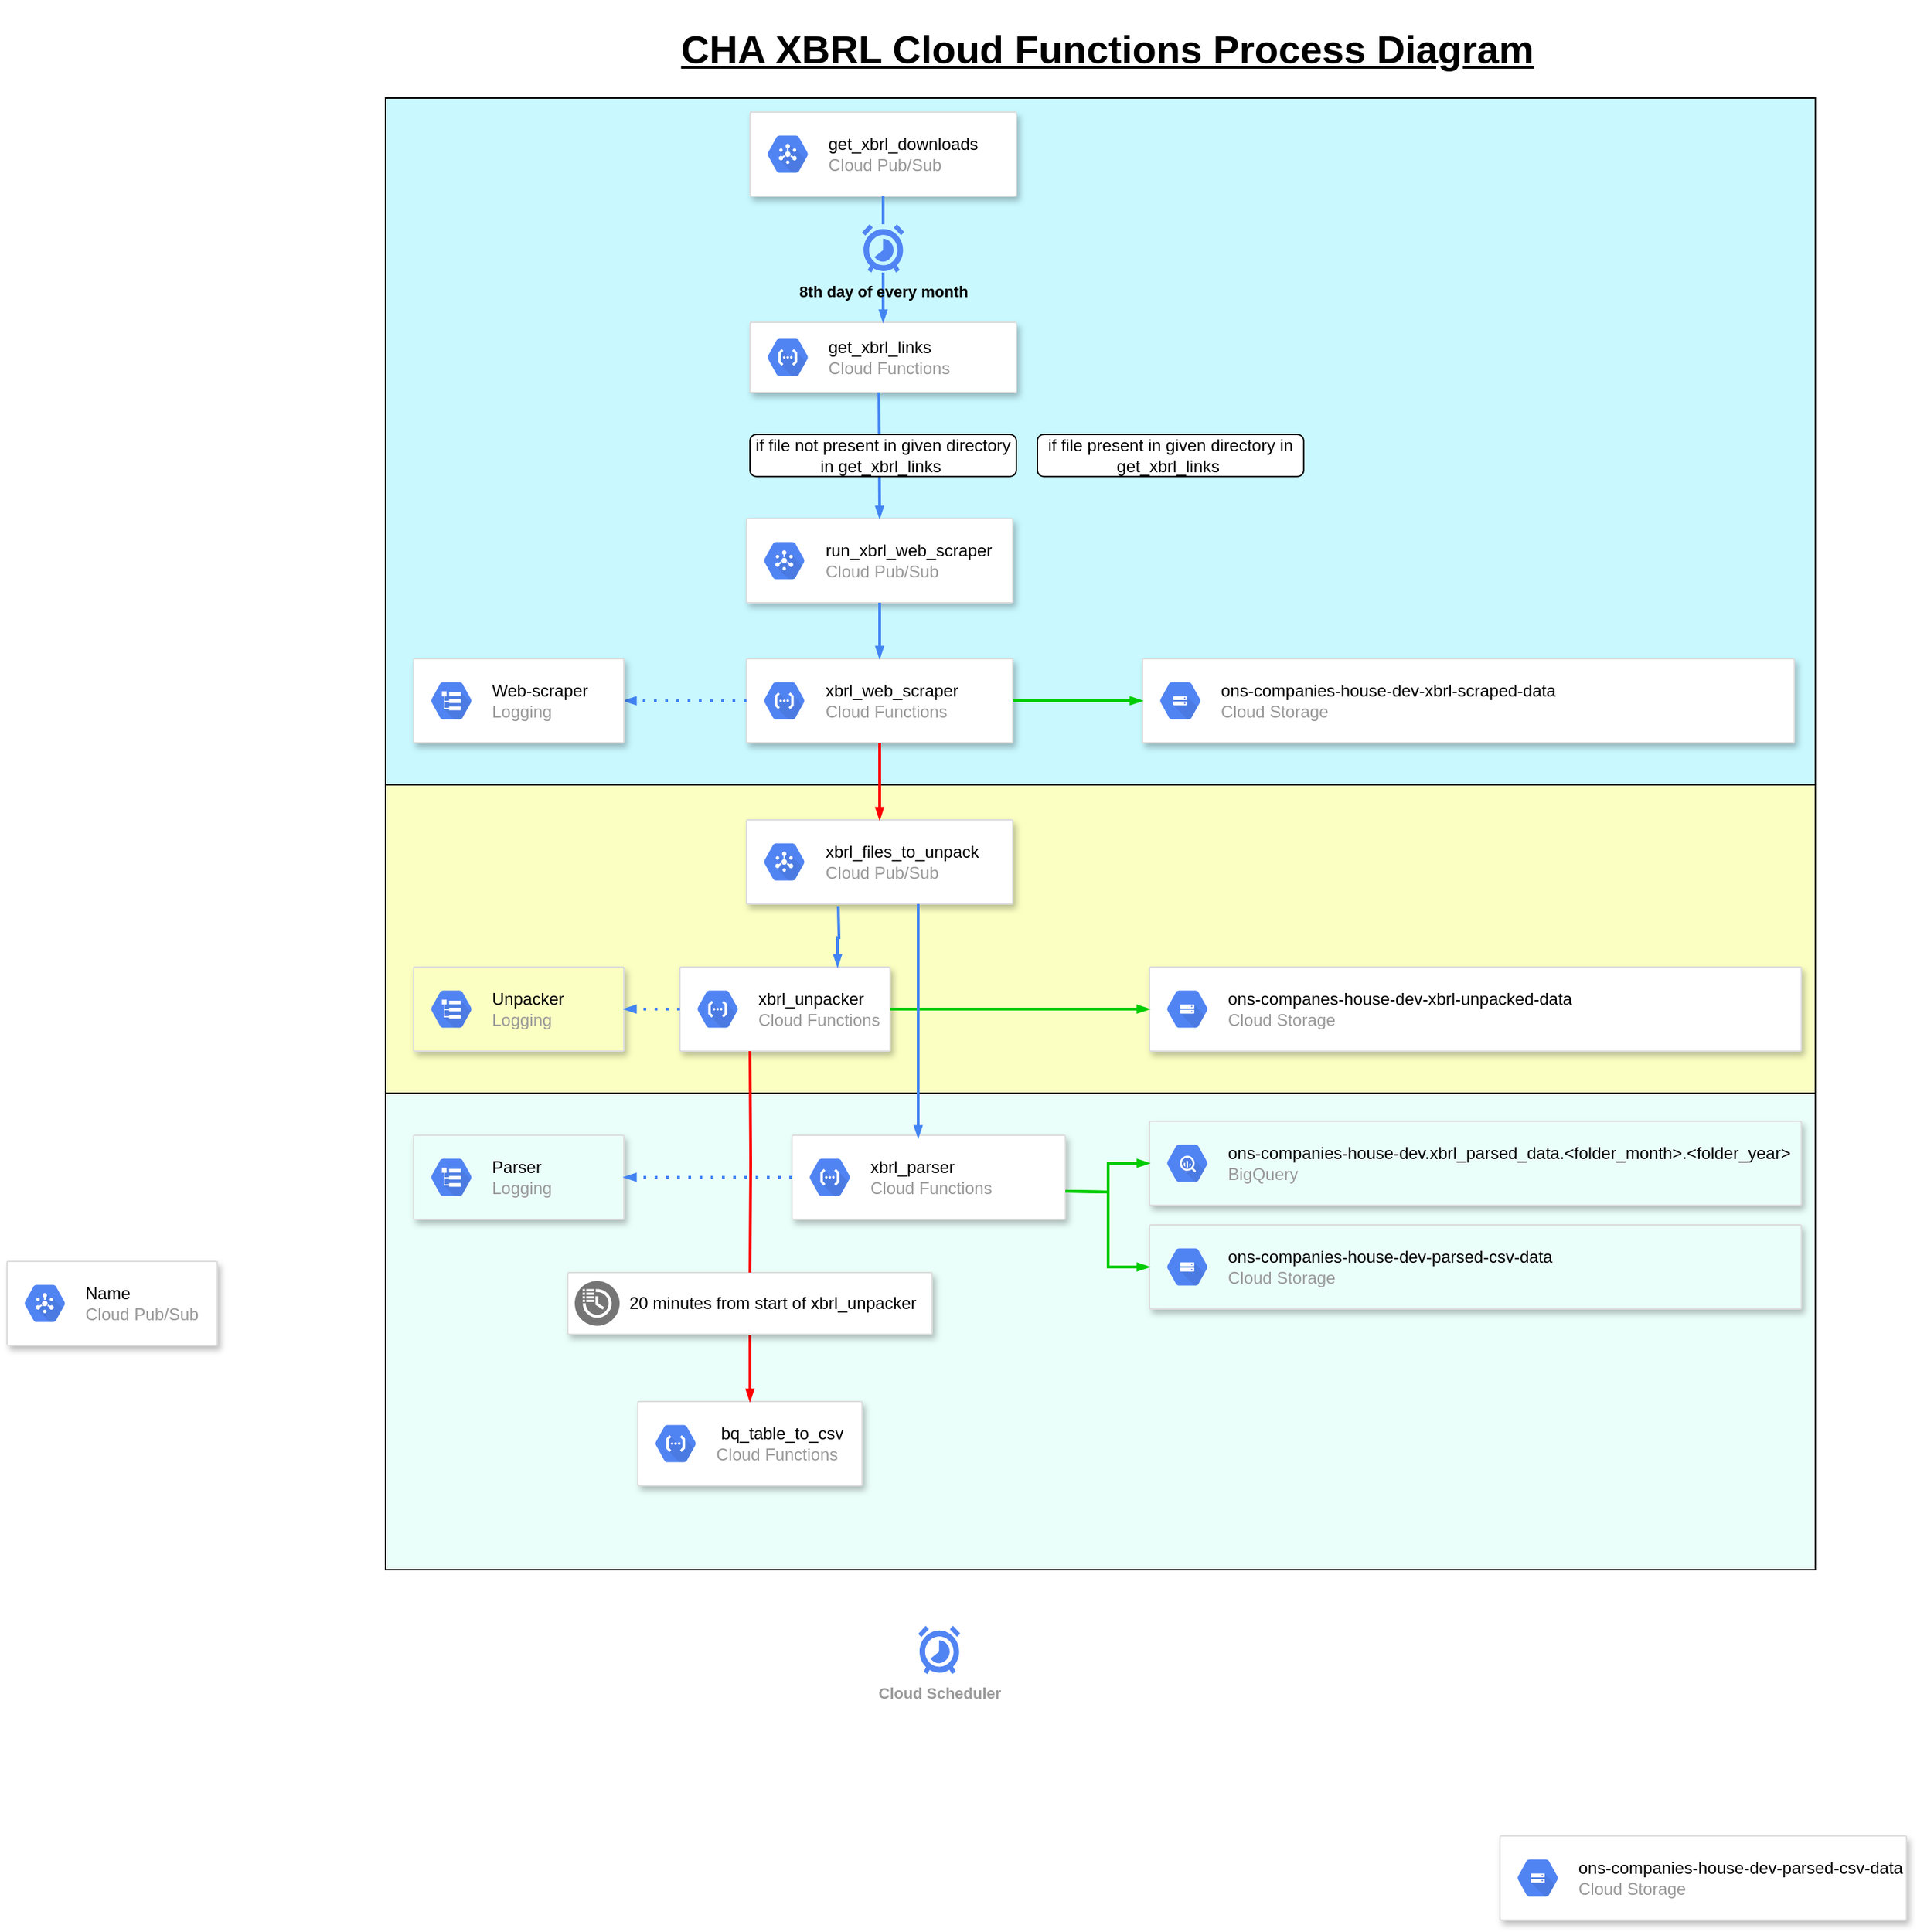 <mxfile version="14.6.3" type="device"><diagram id="jJs_d6drhhwTHwOGnduG" name="Page-1"><mxGraphModel dx="3211" dy="2283" grid="1" gridSize="10" guides="1" tooltips="1" connect="1" arrows="1" fold="1" page="1" pageScale="1" pageWidth="850" pageHeight="1100" math="0" shadow="0"><root><mxCell id="0"/><mxCell id="1" parent="0"/><mxCell id="K_xkp_g8MxFs3oS5KLF5-47" value="" style="rounded=0;whiteSpace=wrap;html=1;fillColor=#EBFFFA;" parent="1" vertex="1"><mxGeometry x="-230" y="380" width="1020" height="450" as="geometry"/></mxCell><mxCell id="K_xkp_g8MxFs3oS5KLF5-46" value="" style="rounded=0;whiteSpace=wrap;html=1;fillColor=#FBFFC2;" parent="1" vertex="1"><mxGeometry x="-230" y="270" width="1020" height="220" as="geometry"/></mxCell><mxCell id="K_xkp_g8MxFs3oS5KLF5-45" value="" style="rounded=0;whiteSpace=wrap;html=1;fillColor=#C9F8FF;" parent="1" vertex="1"><mxGeometry x="-230" y="-220" width="1020" height="490" as="geometry"/></mxCell><mxCell id="JH6RymmuhE2c5N2Jr3LK-1" value="" style="strokeColor=#dddddd;shadow=1;strokeWidth=1;rounded=1;absoluteArcSize=1;arcSize=2;" parent="1" vertex="1"><mxGeometry x="27.5" y="80" width="190" height="60" as="geometry"/></mxCell><mxCell id="JH6RymmuhE2c5N2Jr3LK-2" value="&lt;font color=&quot;#000000&quot;&gt;run_xbrl_web_scraper&lt;/font&gt;&lt;br&gt;Cloud Pub/Sub" style="dashed=0;connectable=0;html=1;fillColor=#5184F3;strokeColor=none;shape=mxgraph.gcp2.hexIcon;prIcon=cloud_pubsub;part=1;labelPosition=right;verticalLabelPosition=middle;align=left;verticalAlign=middle;spacingLeft=5;fontColor=#999999;fontSize=12;" parent="JH6RymmuhE2c5N2Jr3LK-1" vertex="1"><mxGeometry y="0.5" width="44" height="39" relative="1" as="geometry"><mxPoint x="5" y="-19.5" as="offset"/></mxGeometry></mxCell><mxCell id="JH6RymmuhE2c5N2Jr3LK-3" value="" style="strokeColor=#dddddd;shadow=1;strokeWidth=1;rounded=1;absoluteArcSize=1;arcSize=2;" parent="1" vertex="1"><mxGeometry x="27.5" y="180" width="190" height="60" as="geometry"/></mxCell><mxCell id="JH6RymmuhE2c5N2Jr3LK-4" value="&lt;font color=&quot;#000000&quot;&gt;xbrl_web_scraper&lt;/font&gt;&lt;br&gt;Cloud Functions" style="dashed=0;connectable=0;html=1;fillColor=#5184F3;strokeColor=none;shape=mxgraph.gcp2.hexIcon;prIcon=cloud_functions;part=1;labelPosition=right;verticalLabelPosition=middle;align=left;verticalAlign=middle;spacingLeft=5;fontColor=#999999;fontSize=12;" parent="JH6RymmuhE2c5N2Jr3LK-3" vertex="1"><mxGeometry y="0.5" width="44" height="39" relative="1" as="geometry"><mxPoint x="5" y="-19.5" as="offset"/></mxGeometry></mxCell><mxCell id="e0h9__bBOgngDPVI3WJi-4" value="" style="strokeColor=#dddddd;shadow=1;strokeWidth=1;rounded=1;absoluteArcSize=1;arcSize=2;" parent="1" vertex="1"><mxGeometry x="27.5" y="295" width="190" height="60" as="geometry"/></mxCell><mxCell id="e0h9__bBOgngDPVI3WJi-5" value="&lt;font color=&quot;#000000&quot;&gt;xbrl_files_to_unpack&lt;/font&gt;&lt;br&gt;Cloud Pub/Sub" style="dashed=0;connectable=0;html=1;fillColor=#5184F3;strokeColor=none;shape=mxgraph.gcp2.hexIcon;prIcon=cloud_pubsub;part=1;labelPosition=right;verticalLabelPosition=middle;align=left;verticalAlign=middle;spacingLeft=5;fontColor=#999999;fontSize=12;" parent="e0h9__bBOgngDPVI3WJi-4" vertex="1"><mxGeometry y="0.5" width="44" height="39" relative="1" as="geometry"><mxPoint x="5" y="-19.5" as="offset"/></mxGeometry></mxCell><mxCell id="e0h9__bBOgngDPVI3WJi-6" value="" style="strokeColor=#dddddd;shadow=1;strokeWidth=1;rounded=1;absoluteArcSize=1;arcSize=2;" parent="1" vertex="1"><mxGeometry x="-20" y="400" width="150" height="60" as="geometry"/></mxCell><mxCell id="e0h9__bBOgngDPVI3WJi-7" value="&lt;font color=&quot;#000000&quot;&gt;xbrl_unpacker&lt;/font&gt;&lt;br&gt;Cloud Functions" style="dashed=0;connectable=0;html=1;fillColor=#5184F3;strokeColor=none;shape=mxgraph.gcp2.hexIcon;prIcon=cloud_functions;part=1;labelPosition=right;verticalLabelPosition=middle;align=left;verticalAlign=middle;spacingLeft=5;fontColor=#999999;fontSize=12;" parent="e0h9__bBOgngDPVI3WJi-6" vertex="1"><mxGeometry y="0.5" width="44" height="39" relative="1" as="geometry"><mxPoint x="5" y="-19.5" as="offset"/></mxGeometry></mxCell><mxCell id="e0h9__bBOgngDPVI3WJi-10" value="" style="strokeColor=#dddddd;shadow=1;strokeWidth=1;rounded=1;absoluteArcSize=1;arcSize=2;" parent="1" vertex="1"><mxGeometry x="60" y="520" width="195" height="60" as="geometry"/></mxCell><mxCell id="e0h9__bBOgngDPVI3WJi-11" value="&lt;font color=&quot;#000000&quot;&gt;xbrl_parser&lt;/font&gt;&lt;br&gt;Cloud Functions" style="dashed=0;connectable=0;html=1;fillColor=#5184F3;strokeColor=none;shape=mxgraph.gcp2.hexIcon;prIcon=cloud_functions;part=1;labelPosition=right;verticalLabelPosition=middle;align=left;verticalAlign=middle;spacingLeft=5;fontColor=#999999;fontSize=12;" parent="e0h9__bBOgngDPVI3WJi-10" vertex="1"><mxGeometry y="0.5" width="44" height="39" relative="1" as="geometry"><mxPoint x="5" y="-19.5" as="offset"/></mxGeometry></mxCell><mxCell id="e0h9__bBOgngDPVI3WJi-23" value="" style="strokeColor=#dddddd;shadow=1;strokeWidth=1;rounded=1;absoluteArcSize=1;arcSize=2;" parent="1" vertex="1"><mxGeometry x="565" y="1020" width="290" height="60" as="geometry"/></mxCell><mxCell id="e0h9__bBOgngDPVI3WJi-24" value="&lt;font color=&quot;#000000&quot;&gt;ons-companies-house-dev-parsed-csv-data&lt;/font&gt;&lt;br&gt;Cloud Storage" style="dashed=0;connectable=0;html=1;fillColor=#5184F3;strokeColor=none;shape=mxgraph.gcp2.hexIcon;prIcon=cloud_storage;part=1;labelPosition=right;verticalLabelPosition=middle;align=left;verticalAlign=middle;spacingLeft=5;fontColor=#999999;fontSize=12;" parent="e0h9__bBOgngDPVI3WJi-23" vertex="1"><mxGeometry y="0.5" width="44" height="39" relative="1" as="geometry"><mxPoint x="5" y="-19.5" as="offset"/></mxGeometry></mxCell><mxCell id="K_xkp_g8MxFs3oS5KLF5-2" value="" style="edgeStyle=orthogonalEdgeStyle;fontSize=12;html=1;endArrow=blockThin;endFill=1;rounded=0;strokeWidth=2;endSize=4;startSize=4;dashed=0;strokeColor=#4284F3;exitX=0.5;exitY=1;exitDx=0;exitDy=0;entryX=0.5;entryY=0;entryDx=0;entryDy=0;" parent="1" source="JH6RymmuhE2c5N2Jr3LK-1" edge="1" target="JH6RymmuhE2c5N2Jr3LK-3"><mxGeometry width="100" relative="1" as="geometry"><mxPoint x="350" y="240" as="sourcePoint"/><mxPoint x="125" y="60" as="targetPoint"/></mxGeometry></mxCell><mxCell id="K_xkp_g8MxFs3oS5KLF5-4" value="" style="edgeStyle=orthogonalEdgeStyle;fontSize=12;html=1;endArrow=blockThin;endFill=1;rounded=0;strokeWidth=2;endSize=4;startSize=4;dashed=0;strokeColor=#FF0000;exitX=0.5;exitY=1;exitDx=0;exitDy=0;entryX=0.5;entryY=0;entryDx=0;entryDy=0;fillColor=#FFF3333;" parent="1" source="JH6RymmuhE2c5N2Jr3LK-3" target="e0h9__bBOgngDPVI3WJi-4" edge="1"><mxGeometry width="100" relative="1" as="geometry"><mxPoint x="350" y="240" as="sourcePoint"/><mxPoint x="450" y="240" as="targetPoint"/></mxGeometry></mxCell><mxCell id="K_xkp_g8MxFs3oS5KLF5-5" value="" style="edgeStyle=orthogonalEdgeStyle;fontSize=12;html=1;endArrow=blockThin;endFill=1;rounded=0;strokeWidth=2;endSize=4;startSize=4;dashed=0;strokeColor=#4284F3;entryX=0.75;entryY=0;entryDx=0;entryDy=0;" parent="1" target="e0h9__bBOgngDPVI3WJi-6" edge="1"><mxGeometry width="100" relative="1" as="geometry"><mxPoint x="93" y="357" as="sourcePoint"/><mxPoint x="450" y="240" as="targetPoint"/></mxGeometry></mxCell><mxCell id="K_xkp_g8MxFs3oS5KLF5-7" value="" style="strokeColor=#dddddd;shadow=1;strokeWidth=1;rounded=1;absoluteArcSize=1;arcSize=2;" parent="1" vertex="1"><mxGeometry x="310" y="180" width="465" height="60" as="geometry"/></mxCell><mxCell id="K_xkp_g8MxFs3oS5KLF5-8" value="&lt;font color=&quot;#000000&quot;&gt;ons-companies-house-dev-xbrl-scraped-data&lt;/font&gt;&lt;br&gt;Cloud Storage" style="dashed=0;connectable=0;html=1;fillColor=#5184F3;strokeColor=none;shape=mxgraph.gcp2.hexIcon;prIcon=cloud_storage;part=1;labelPosition=right;verticalLabelPosition=middle;align=left;verticalAlign=middle;spacingLeft=5;fontColor=#999999;fontSize=12;" parent="K_xkp_g8MxFs3oS5KLF5-7" vertex="1"><mxGeometry y="0.5" width="44" height="39" relative="1" as="geometry"><mxPoint x="5" y="-19.5" as="offset"/></mxGeometry></mxCell><mxCell id="K_xkp_g8MxFs3oS5KLF5-13" value="" style="strokeColor=#dddddd;shadow=1;strokeWidth=1;rounded=1;absoluteArcSize=1;arcSize=2;" parent="1" vertex="1"><mxGeometry x="315" y="400" width="465" height="60" as="geometry"/></mxCell><mxCell id="K_xkp_g8MxFs3oS5KLF5-14" value="&lt;font color=&quot;#000000&quot;&gt;ons-companes-house-dev-xbrl-unpacked-data&lt;/font&gt;&lt;br&gt;Cloud Storage" style="dashed=0;connectable=0;html=1;fillColor=#5184F3;strokeColor=none;shape=mxgraph.gcp2.hexIcon;prIcon=cloud_storage;part=1;labelPosition=right;verticalLabelPosition=middle;align=left;verticalAlign=middle;spacingLeft=5;fontColor=#999999;fontSize=12;" parent="K_xkp_g8MxFs3oS5KLF5-13" vertex="1"><mxGeometry y="0.5" width="44" height="39" relative="1" as="geometry"><mxPoint x="5" y="-19.5" as="offset"/></mxGeometry></mxCell><mxCell id="K_xkp_g8MxFs3oS5KLF5-17" value="" style="edgeStyle=orthogonalEdgeStyle;fontSize=12;html=1;endArrow=blockThin;endFill=1;rounded=0;strokeWidth=2;endSize=4;startSize=4;dashed=0;strokeColor=#00CC00;exitX=1;exitY=0.5;exitDx=0;exitDy=0;entryX=0;entryY=0.5;entryDx=0;entryDy=0;" parent="1" source="JH6RymmuhE2c5N2Jr3LK-3" target="K_xkp_g8MxFs3oS5KLF5-7" edge="1"><mxGeometry width="100" relative="1" as="geometry"><mxPoint x="230" y="140" as="sourcePoint"/><mxPoint x="310" y="140" as="targetPoint"/></mxGeometry></mxCell><mxCell id="K_xkp_g8MxFs3oS5KLF5-18" value="" style="edgeStyle=orthogonalEdgeStyle;fontSize=12;html=1;endArrow=blockThin;endFill=1;rounded=0;strokeWidth=2;endSize=4;startSize=4;dashed=0;strokeColor=#00CC00;entryX=0;entryY=0.5;entryDx=0;entryDy=0;exitX=1;exitY=0.5;exitDx=0;exitDy=0;" parent="1" target="K_xkp_g8MxFs3oS5KLF5-13" edge="1" source="e0h9__bBOgngDPVI3WJi-6"><mxGeometry width="100" relative="1" as="geometry"><mxPoint x="220" y="299.5" as="sourcePoint"/><mxPoint x="310" y="300" as="targetPoint"/><Array as="points"/></mxGeometry></mxCell><mxCell id="K_xkp_g8MxFs3oS5KLF5-28" value="" style="strokeColor=#dddddd;shadow=1;strokeWidth=1;rounded=1;absoluteArcSize=1;arcSize=2;" parent="1" vertex="1"><mxGeometry x="30" y="-210" width="190" height="60" as="geometry"/></mxCell><mxCell id="K_xkp_g8MxFs3oS5KLF5-29" value="&lt;font color=&quot;#000000&quot;&gt;get_xbrl_downloads&lt;/font&gt;&lt;br&gt;Cloud Pub/Sub" style="dashed=0;connectable=0;html=1;fillColor=#5184F3;strokeColor=none;shape=mxgraph.gcp2.hexIcon;prIcon=cloud_pubsub;part=1;labelPosition=right;verticalLabelPosition=middle;align=left;verticalAlign=middle;spacingLeft=5;fontColor=#999999;fontSize=12;" parent="K_xkp_g8MxFs3oS5KLF5-28" vertex="1"><mxGeometry y="0.5" width="44" height="39" relative="1" as="geometry"><mxPoint x="5" y="-19.5" as="offset"/></mxGeometry></mxCell><mxCell id="K_xkp_g8MxFs3oS5KLF5-34" value="" style="strokeColor=#dddddd;shadow=1;strokeWidth=1;rounded=1;absoluteArcSize=1;arcSize=2;" parent="1" vertex="1"><mxGeometry x="30" y="-60" width="190" height="50" as="geometry"/></mxCell><mxCell id="K_xkp_g8MxFs3oS5KLF5-35" value="&lt;font color=&quot;#000000&quot;&gt;get_xbrl_links&lt;/font&gt;&lt;br&gt;Cloud Functions" style="dashed=0;connectable=0;html=1;fillColor=#5184F3;strokeColor=none;shape=mxgraph.gcp2.hexIcon;prIcon=cloud_functions;part=1;labelPosition=right;verticalLabelPosition=middle;align=left;verticalAlign=middle;spacingLeft=5;fontColor=#999999;fontSize=12;" parent="K_xkp_g8MxFs3oS5KLF5-34" vertex="1"><mxGeometry y="0.5" width="44" height="39" relative="1" as="geometry"><mxPoint x="5" y="-19.5" as="offset"/></mxGeometry></mxCell><mxCell id="K_xkp_g8MxFs3oS5KLF5-36" value="" style="edgeStyle=orthogonalEdgeStyle;fontSize=12;html=1;endArrow=blockThin;endFill=1;rounded=0;strokeWidth=2;endSize=4;startSize=4;dashed=0;strokeColor=#4284F3;exitX=0.5;exitY=1;exitDx=0;exitDy=0;entryX=0.5;entryY=0;entryDx=0;entryDy=0;startArrow=none;" parent="1" source="CaCSGvEDRqTw0ToC5Id2-12" target="K_xkp_g8MxFs3oS5KLF5-34" edge="1"><mxGeometry width="100" relative="1" as="geometry"><mxPoint x="690" y="600" as="sourcePoint"/><mxPoint x="790" y="600" as="targetPoint"/></mxGeometry></mxCell><mxCell id="K_xkp_g8MxFs3oS5KLF5-41" value="" style="edgeStyle=orthogonalEdgeStyle;fontSize=12;html=1;endArrow=blockThin;endFill=1;rounded=0;strokeWidth=2;endSize=4;startSize=4;dashed=1;dashPattern=1 3;strokeColor=#4284F3;entryX=1;entryY=0.5;entryDx=0;entryDy=0;exitX=0;exitY=0.5;exitDx=0;exitDy=0;" parent="1" source="JH6RymmuhE2c5N2Jr3LK-3" target="K_xkp_g8MxFs3oS5KLF5-42" edge="1"><mxGeometry width="100" relative="1" as="geometry"><mxPoint x="60" y="139.5" as="sourcePoint"/><mxPoint x="-40" y="139.5" as="targetPoint"/></mxGeometry></mxCell><mxCell id="K_xkp_g8MxFs3oS5KLF5-42" value="" style="strokeColor=#dddddd;shadow=1;strokeWidth=1;rounded=1;absoluteArcSize=1;arcSize=2;" parent="1" vertex="1"><mxGeometry x="-210" y="180" width="150" height="60" as="geometry"/></mxCell><mxCell id="K_xkp_g8MxFs3oS5KLF5-43" value="&lt;font color=&quot;#000000&quot;&gt;Web-scraper&lt;/font&gt;&lt;br&gt;Logging" style="dashed=0;connectable=0;html=1;fillColor=#5184F3;strokeColor=none;shape=mxgraph.gcp2.hexIcon;prIcon=logging;part=1;labelPosition=right;verticalLabelPosition=middle;align=left;verticalAlign=middle;spacingLeft=5;fontColor=#999999;fontSize=12;" parent="K_xkp_g8MxFs3oS5KLF5-42" vertex="1"><mxGeometry y="0.5" width="44" height="39" relative="1" as="geometry"><mxPoint x="5" y="-19.5" as="offset"/></mxGeometry></mxCell><mxCell id="K_xkp_g8MxFs3oS5KLF5-50" value="" style="strokeColor=#dddddd;shadow=1;strokeWidth=1;rounded=1;absoluteArcSize=1;arcSize=2;fillColor=#EBFFFA;" parent="1" vertex="1"><mxGeometry x="315" y="584" width="465" height="60" as="geometry"/></mxCell><mxCell id="K_xkp_g8MxFs3oS5KLF5-51" value="&lt;font color=&quot;#000000&quot;&gt;ons-companies-house-dev-parsed-csv-data&lt;/font&gt;&lt;br&gt;Cloud Storage" style="dashed=0;connectable=0;html=1;fillColor=#5184F3;strokeColor=none;shape=mxgraph.gcp2.hexIcon;prIcon=cloud_storage;part=1;labelPosition=right;verticalLabelPosition=middle;align=left;verticalAlign=middle;spacingLeft=5;fontColor=#999999;fontSize=12;" parent="K_xkp_g8MxFs3oS5KLF5-50" vertex="1"><mxGeometry y="0.5" width="44" height="39" relative="1" as="geometry"><mxPoint x="5" y="-19.5" as="offset"/></mxGeometry></mxCell><mxCell id="K_xkp_g8MxFs3oS5KLF5-57" value="" style="strokeColor=#dddddd;shadow=1;strokeWidth=1;rounded=1;absoluteArcSize=1;arcSize=2;fillColor=#FBFFC2;" parent="1" vertex="1"><mxGeometry x="-210" y="400" width="150" height="60" as="geometry"/></mxCell><mxCell id="K_xkp_g8MxFs3oS5KLF5-58" value="&lt;font color=&quot;#000000&quot;&gt;Unpacker&lt;/font&gt;&lt;br&gt;Logging" style="dashed=0;connectable=0;html=1;fillColor=#5184F3;strokeColor=none;shape=mxgraph.gcp2.hexIcon;prIcon=logging;part=1;labelPosition=right;verticalLabelPosition=middle;align=left;verticalAlign=middle;spacingLeft=5;fontColor=#999999;fontSize=12;" parent="K_xkp_g8MxFs3oS5KLF5-57" vertex="1"><mxGeometry y="0.5" width="44" height="39" relative="1" as="geometry"><mxPoint x="5" y="-19.5" as="offset"/></mxGeometry></mxCell><mxCell id="K_xkp_g8MxFs3oS5KLF5-59" value="" style="strokeColor=#dddddd;shadow=1;strokeWidth=1;rounded=1;absoluteArcSize=1;arcSize=2;fillColor=#EBFFFA;" parent="1" vertex="1"><mxGeometry x="-210" y="520" width="150" height="60" as="geometry"/></mxCell><mxCell id="K_xkp_g8MxFs3oS5KLF5-60" value="&lt;font color=&quot;#000000&quot;&gt;Parser&lt;/font&gt;&lt;br&gt;Logging" style="dashed=0;connectable=0;html=1;fillColor=#5184F3;strokeColor=none;shape=mxgraph.gcp2.hexIcon;prIcon=logging;part=1;labelPosition=right;verticalLabelPosition=middle;align=left;verticalAlign=middle;spacingLeft=5;fontColor=#999999;fontSize=12;" parent="K_xkp_g8MxFs3oS5KLF5-59" vertex="1"><mxGeometry y="0.5" width="44" height="39" relative="1" as="geometry"><mxPoint x="5" y="-19.5" as="offset"/></mxGeometry></mxCell><mxCell id="K_xkp_g8MxFs3oS5KLF5-63" value="" style="strokeColor=#dddddd;shadow=1;strokeWidth=1;rounded=1;absoluteArcSize=1;arcSize=2;fillColor=#EBFFFA;" parent="1" vertex="1"><mxGeometry x="315" y="510" width="465" height="60" as="geometry"/></mxCell><mxCell id="K_xkp_g8MxFs3oS5KLF5-64" value="&lt;font color=&quot;#000000&quot;&gt;ons-companies-house-dev.xbrl_parsed_data.&amp;lt;folder_month&amp;gt;.&amp;lt;folder_year&amp;gt;&lt;/font&gt;&lt;br&gt;BigQuery" style="dashed=0;connectable=0;html=1;fillColor=#5184F3;strokeColor=none;shape=mxgraph.gcp2.hexIcon;prIcon=bigquery;part=1;labelPosition=right;verticalLabelPosition=middle;align=left;verticalAlign=middle;spacingLeft=5;fontColor=#999999;fontSize=12;" parent="K_xkp_g8MxFs3oS5KLF5-63" vertex="1"><mxGeometry y="0.5" width="44" height="39" relative="1" as="geometry"><mxPoint x="5" y="-19.5" as="offset"/></mxGeometry></mxCell><mxCell id="K_xkp_g8MxFs3oS5KLF5-65" value="" style="edgeStyle=orthogonalEdgeStyle;fontSize=12;html=1;endArrow=blockThin;endFill=1;rounded=0;strokeWidth=2;endSize=4;startSize=4;dashed=1;dashPattern=1 3;strokeColor=#4284F3;exitX=0;exitY=0.5;exitDx=0;exitDy=0;entryX=1;entryY=0.5;entryDx=0;entryDy=0;" parent="1" source="e0h9__bBOgngDPVI3WJi-6" target="K_xkp_g8MxFs3oS5KLF5-57" edge="1"><mxGeometry width="100" relative="1" as="geometry"><mxPoint x="60" y="319.5" as="sourcePoint"/><mxPoint x="-40" y="330" as="targetPoint"/></mxGeometry></mxCell><mxCell id="K_xkp_g8MxFs3oS5KLF5-71" value="" style="edgeStyle=orthogonalEdgeStyle;fontSize=12;html=1;endArrow=blockThin;endFill=1;rounded=0;strokeWidth=2;endSize=4;startSize=4;dashed=1;dashPattern=1 3;strokeColor=#4284F3;entryX=1;entryY=0.5;entryDx=0;entryDy=0;exitX=0;exitY=0.5;exitDx=0;exitDy=0;" parent="1" source="e0h9__bBOgngDPVI3WJi-10" target="K_xkp_g8MxFs3oS5KLF5-59" edge="1"><mxGeometry width="100" relative="1" as="geometry"><mxPoint x="70" y="719.5" as="sourcePoint"/><mxPoint x="-30" y="719.5" as="targetPoint"/></mxGeometry></mxCell><mxCell id="K_xkp_g8MxFs3oS5KLF5-77" value="" style="edgeStyle=orthogonalEdgeStyle;fontSize=12;html=1;endArrow=blockThin;endFill=1;rounded=0;strokeWidth=2;endSize=4;startSize=4;dashed=0;strokeColor=#00CC00;fillColor=#FF0000;entryX=0;entryY=0.5;entryDx=0;entryDy=0;" parent="1" target="K_xkp_g8MxFs3oS5KLF5-63" edge="1"><mxGeometry width="100" relative="1" as="geometry"><mxPoint x="255" y="560" as="sourcePoint"/><mxPoint x="340" y="520" as="targetPoint"/></mxGeometry></mxCell><mxCell id="K_xkp_g8MxFs3oS5KLF5-78" value="" style="edgeStyle=orthogonalEdgeStyle;fontSize=12;html=1;endArrow=blockThin;endFill=1;rounded=0;strokeWidth=2;endSize=4;startSize=4;dashed=0;strokeColor=#00CC00;fillColor=#FF0000;entryX=0;entryY=0.5;entryDx=0;entryDy=0;" parent="1" target="K_xkp_g8MxFs3oS5KLF5-50" edge="1"><mxGeometry width="100" relative="1" as="geometry"><mxPoint x="255" y="560" as="sourcePoint"/><mxPoint x="320" y="570" as="targetPoint"/></mxGeometry></mxCell><mxCell id="K_xkp_g8MxFs3oS5KLF5-81" value="&lt;font size=&quot;1&quot;&gt;&lt;b&gt;&lt;u style=&quot;font-size: 28px&quot;&gt;CHA XBRL Cloud Functions Process Diagram&lt;/u&gt;&lt;/b&gt;&lt;/font&gt;" style="text;html=1;strokeColor=none;fillColor=none;align=center;verticalAlign=middle;whiteSpace=wrap;rounded=0;" parent="1" vertex="1"><mxGeometry x="-60" y="-290" width="690" height="70" as="geometry"/></mxCell><mxCell id="CaCSGvEDRqTw0ToC5Id2-1" value="" style="strokeColor=#dddddd;shadow=1;strokeWidth=1;rounded=1;absoluteArcSize=1;arcSize=2;" vertex="1" parent="1"><mxGeometry x="-500" y="610" width="150" height="60" as="geometry"/></mxCell><mxCell id="CaCSGvEDRqTw0ToC5Id2-2" value="&lt;font color=&quot;#000000&quot;&gt;Name&lt;/font&gt;&lt;br&gt;Cloud Pub/Sub" style="dashed=0;connectable=0;html=1;fillColor=#5184F3;strokeColor=none;shape=mxgraph.gcp2.hexIcon;prIcon=cloud_pubsub;part=1;labelPosition=right;verticalLabelPosition=middle;align=left;verticalAlign=middle;spacingLeft=5;fontColor=#999999;fontSize=12;" vertex="1" parent="CaCSGvEDRqTw0ToC5Id2-1"><mxGeometry y="0.5" width="44" height="39" relative="1" as="geometry"><mxPoint x="5" y="-19.5" as="offset"/></mxGeometry></mxCell><mxCell id="CaCSGvEDRqTw0ToC5Id2-3" value="" style="strokeColor=#dddddd;shadow=1;strokeWidth=1;rounded=1;absoluteArcSize=1;arcSize=2;" vertex="1" parent="1"><mxGeometry x="-50" y="710" width="160" height="60" as="geometry"/></mxCell><mxCell id="CaCSGvEDRqTw0ToC5Id2-4" value="&lt;font color=&quot;#000000&quot;&gt;&amp;nbsp;bq_table_to_csv&lt;/font&gt;&lt;br&gt;Cloud Functions" style="dashed=0;connectable=0;html=1;fillColor=#5184F3;strokeColor=none;shape=mxgraph.gcp2.hexIcon;prIcon=cloud_functions;part=1;labelPosition=right;verticalLabelPosition=middle;align=left;verticalAlign=middle;spacingLeft=5;fontColor=#999999;fontSize=12;" vertex="1" parent="CaCSGvEDRqTw0ToC5Id2-3"><mxGeometry y="0.5" width="44" height="39" relative="1" as="geometry"><mxPoint x="5" y="-19.5" as="offset"/></mxGeometry></mxCell><mxCell id="CaCSGvEDRqTw0ToC5Id2-5" value="Cloud Scheduler" style="html=1;fillColor=#5184F3;strokeColor=none;verticalAlign=top;labelPosition=center;verticalLabelPosition=bottom;align=center;fontSize=11;fontStyle=1;fontColor=#999999;shape=mxgraph.gcp2.cloud_scheduler" vertex="1" parent="1"><mxGeometry x="150" y="870" width="30" height="34.5" as="geometry"/></mxCell><mxCell id="CaCSGvEDRqTw0ToC5Id2-12" value="&lt;font color=&quot;#000000&quot;&gt;8th day of every month&lt;/font&gt;" style="html=1;fillColor=#5184F3;strokeColor=none;verticalAlign=top;labelPosition=center;verticalLabelPosition=bottom;align=center;fontSize=11;fontStyle=1;fontColor=#999999;shape=mxgraph.gcp2.cloud_scheduler" vertex="1" parent="1"><mxGeometry x="110" y="-130" width="30" height="34.5" as="geometry"/></mxCell><mxCell id="CaCSGvEDRqTw0ToC5Id2-14" value="" style="edgeStyle=orthogonalEdgeStyle;fontSize=12;html=1;endArrow=none;endFill=1;rounded=0;strokeWidth=2;endSize=4;startSize=4;dashed=0;strokeColor=#4284F3;exitX=0.5;exitY=1;exitDx=0;exitDy=0;entryX=0.5;entryY=0;entryDx=0;entryDy=0;" edge="1" parent="1" source="K_xkp_g8MxFs3oS5KLF5-28" target="CaCSGvEDRqTw0ToC5Id2-12"><mxGeometry width="100" relative="1" as="geometry"><mxPoint x="125" y="-150" as="sourcePoint"/><mxPoint x="122.5" y="20" as="targetPoint"/></mxGeometry></mxCell><mxCell id="CaCSGvEDRqTw0ToC5Id2-16" value="" style="edgeStyle=orthogonalEdgeStyle;fontSize=12;html=1;endArrow=blockThin;endFill=1;rounded=0;strokeWidth=2;endSize=4;startSize=4;dashed=0;strokeColor=#4284F3;exitX=0.5;exitY=1;exitDx=0;exitDy=0;entryX=0.5;entryY=0;entryDx=0;entryDy=0;" edge="1" parent="1" target="JH6RymmuhE2c5N2Jr3LK-1"><mxGeometry width="100" relative="1" as="geometry"><mxPoint x="122" y="-10" as="sourcePoint"/><mxPoint x="122" y="30" as="targetPoint"/></mxGeometry></mxCell><mxCell id="CaCSGvEDRqTw0ToC5Id2-17" value="if file not present in given directory in get_xbrl_links&amp;nbsp;" style="shape=ext;rounded=1;html=1;whiteSpace=wrap;" vertex="1" parent="1"><mxGeometry x="30" y="20" width="190" height="30" as="geometry"/></mxCell><mxCell id="CaCSGvEDRqTw0ToC5Id2-18" value="if file present in given directory in get_xbrl_links&amp;nbsp;" style="shape=ext;rounded=1;html=1;whiteSpace=wrap;" vertex="1" parent="1"><mxGeometry x="235" y="20" width="190" height="30" as="geometry"/></mxCell><mxCell id="CaCSGvEDRqTw0ToC5Id2-21" value="" style="edgeStyle=orthogonalEdgeStyle;fontSize=12;html=1;endArrow=blockThin;endFill=1;rounded=0;strokeWidth=2;endSize=4;startSize=4;dashed=0;strokeColor=#4284F3;" edge="1" parent="1"><mxGeometry width="100" relative="1" as="geometry"><mxPoint x="150" y="355" as="sourcePoint"/><mxPoint x="150" y="522" as="targetPoint"/><Array as="points"><mxPoint x="150" y="355"/></Array></mxGeometry></mxCell><mxCell id="CaCSGvEDRqTw0ToC5Id2-22" value="" style="edgeStyle=orthogonalEdgeStyle;fontSize=12;html=1;endArrow=blockThin;endFill=1;rounded=0;strokeWidth=2;endSize=4;startSize=4;dashed=0;strokeColor=#FF0000;entryX=0.5;entryY=0;entryDx=0;entryDy=0;fillColor=#FFF3333;startArrow=none;" edge="1" parent="1" source="CaCSGvEDRqTw0ToC5Id2-6" target="CaCSGvEDRqTw0ToC5Id2-3"><mxGeometry width="100" relative="1" as="geometry"><mxPoint x="30" y="460" as="sourcePoint"/><mxPoint x="26.5" y="515" as="targetPoint"/></mxGeometry></mxCell><mxCell id="CaCSGvEDRqTw0ToC5Id2-6" value="" style="strokeColor=#dddddd;shadow=1;strokeWidth=1;rounded=1;absoluteArcSize=1;arcSize=2;" vertex="1" parent="1"><mxGeometry x="-100" y="618" width="260" height="44" as="geometry"/></mxCell><mxCell id="CaCSGvEDRqTw0ToC5Id2-7" value="20 minutes from start of xbrl_unpacker" style="dashed=0;connectable=0;html=1;fillColor=#757575;strokeColor=none;shape=mxgraph.gcp2.scheduled_tasks;part=1;labelPosition=right;verticalLabelPosition=middle;align=left;verticalAlign=middle;spacingLeft=5;fontSize=12;" vertex="1" parent="CaCSGvEDRqTw0ToC5Id2-6"><mxGeometry y="0.5" width="32" height="32" relative="1" as="geometry"><mxPoint x="5" y="-16" as="offset"/></mxGeometry></mxCell><mxCell id="CaCSGvEDRqTw0ToC5Id2-24" value="" style="edgeStyle=orthogonalEdgeStyle;fontSize=12;html=1;endArrow=none;endFill=1;rounded=0;strokeWidth=2;endSize=4;startSize=4;dashed=0;strokeColor=#FF0000;entryX=0.5;entryY=0;entryDx=0;entryDy=0;fillColor=#FFF3333;" edge="1" parent="1" target="CaCSGvEDRqTw0ToC5Id2-6"><mxGeometry width="100" relative="1" as="geometry"><mxPoint x="30" y="460" as="sourcePoint"/><mxPoint x="30" y="680" as="targetPoint"/></mxGeometry></mxCell></root></mxGraphModel></diagram></mxfile>